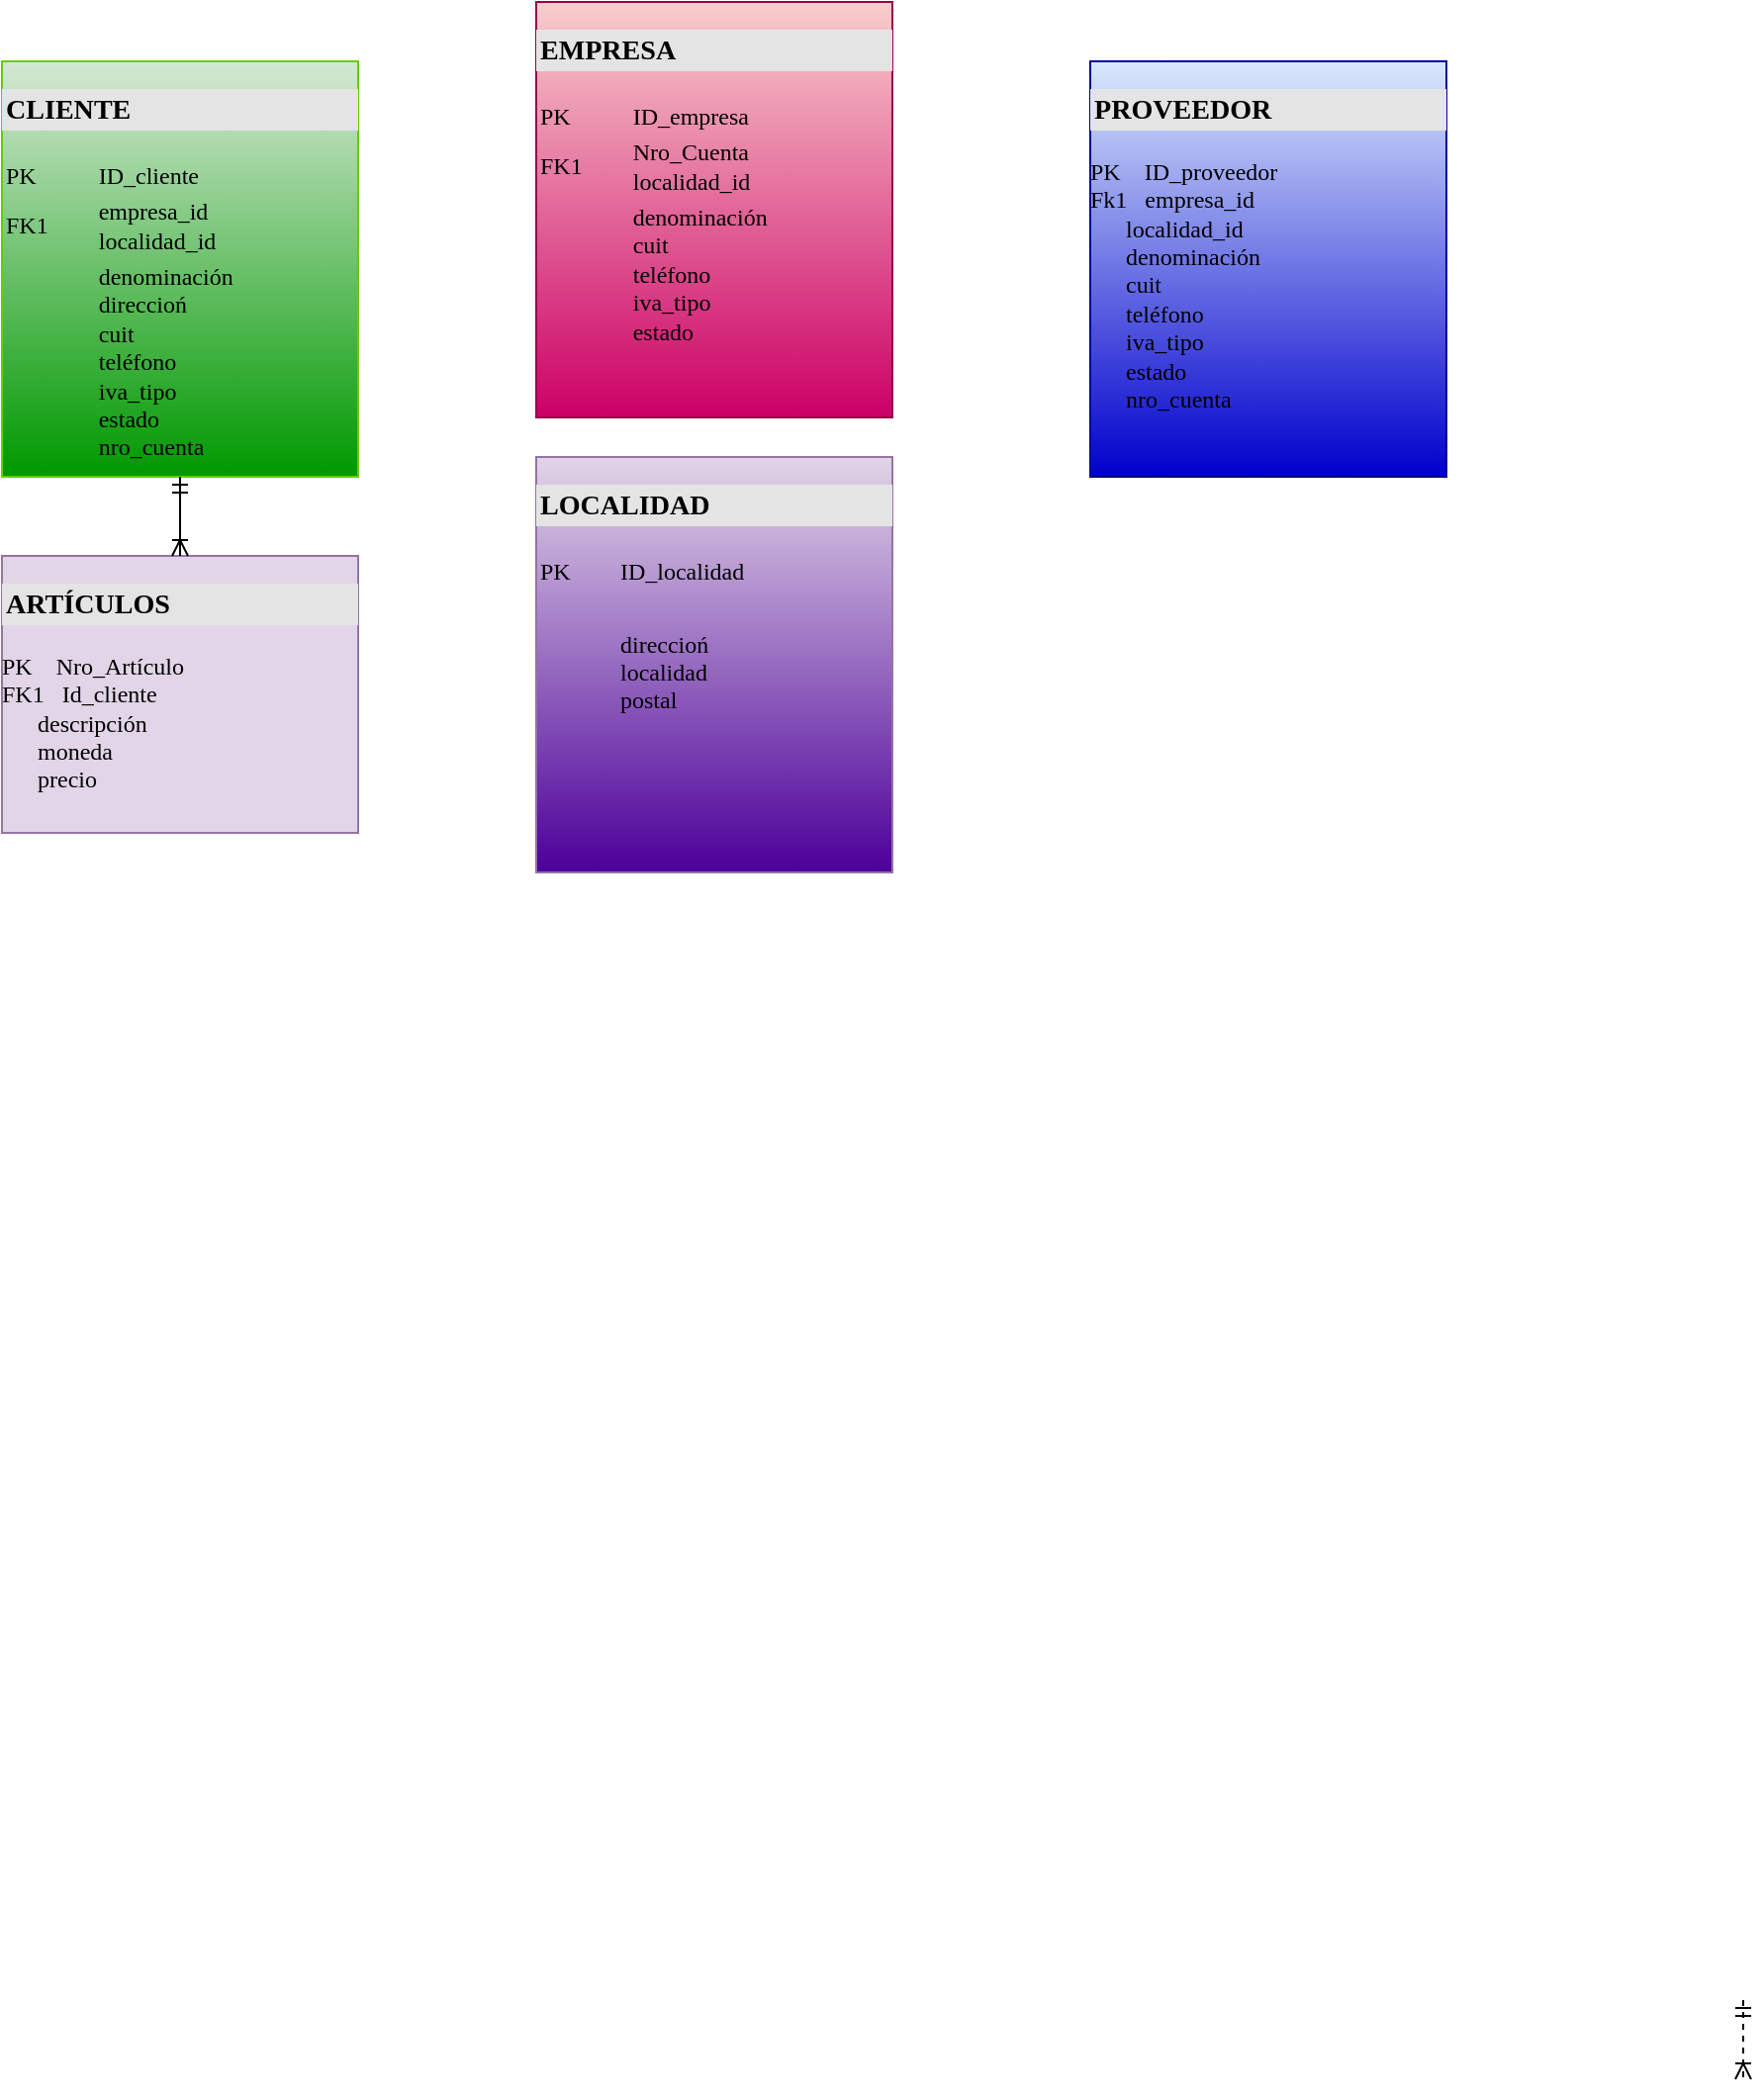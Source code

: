 <mxfile compressed="true" version="13.0.7" type="github"><diagram name="Page-1" id="2ca16b54-16f6-2749-3443-fa8db7711227"><mxGraphModel dx="921" dy="1349" grid="1" gridSize="10" guides="1" tooltips="1" connect="1" arrows="1" fold="1" page="1" pageScale="1" pageWidth="1100" pageHeight="850" background="#ffffff" math="0" shadow="0"><root><mxCell id="0"/><mxCell id="1" parent="0"/><mxCell id="2ed32ef02a7f4228-1" value="&lt;h3 style=&quot;box-sizing: border-box ; width: 100% ; background: #e4e4e4 ; padding: 2px&quot;&gt;CLIENTE&lt;/h3&gt;&lt;table style=&quot;width: 100% ; font-size: 1em&quot; cellpadding=&quot;2&quot; cellspacing=&quot;0&quot;&gt;&lt;tbody&gt;&lt;tr&gt;&lt;td&gt;PK&lt;/td&gt;&lt;td&gt;ID_cliente&lt;/td&gt;&lt;/tr&gt;&lt;tr&gt;&lt;td&gt;FK1&lt;/td&gt;&lt;td&gt;empresa_id&lt;br&gt;localidad_id&lt;/td&gt;&lt;/tr&gt;&lt;tr&gt;&lt;td&gt;&lt;/td&gt;&lt;td&gt;denominación&lt;br&gt;direccioń&lt;br&gt;cuit&lt;br&gt;teléfono&lt;br&gt;iva_tipo&lt;br&gt;estado&lt;br&gt;nro_cuenta&lt;/td&gt;&lt;/tr&gt;&lt;/tbody&gt;&lt;/table&gt;" style="verticalAlign=top;align=left;overflow=fill;html=1;rounded=0;shadow=0;comic=0;labelBackgroundColor=none;strokeWidth=1;fontFamily=Verdana;fontSize=12;fillColor=#d5e8d4;strokeColor=#66CC00;gradientColor=#009900;" parent="1" vertex="1"><mxGeometry x="40" y="-530" width="180" height="210" as="geometry"/></mxCell><mxCell id="2ed32ef02a7f4228-5" value="&lt;h3 style=&quot;box-sizing: border-box ; width: 100% ; background: #e4e4e4 ; padding: 2px&quot;&gt;ARTÍCULOS&lt;/h3&gt;&lt;div&gt;PK&amp;nbsp; &amp;nbsp; Nro_Artículo&lt;/div&gt;&lt;div&gt;FK1&amp;nbsp; &amp;nbsp;Id_cliente&lt;/div&gt;&lt;div&gt;&amp;nbsp; &amp;nbsp; &amp;nbsp; descripción&lt;/div&gt;&lt;div&gt;&amp;nbsp; &amp;nbsp; &amp;nbsp; moneda&lt;/div&gt;&lt;div&gt;&amp;nbsp; &amp;nbsp; &amp;nbsp; precio&lt;/div&gt;&lt;div&gt;&lt;br&gt;&lt;/div&gt;" style="verticalAlign=top;align=left;overflow=fill;html=1;rounded=0;shadow=0;comic=0;labelBackgroundColor=none;strokeWidth=1;fontFamily=Verdana;fontSize=12;fillColor=#e1d5e7;strokeColor=#9673a6;" parent="1" vertex="1"><mxGeometry x="40" y="-280" width="180" height="140" as="geometry"/></mxCell><mxCell id="2ed32ef02a7f4228-21" style="edgeStyle=orthogonalEdgeStyle;html=1;entryX=0.5;entryY=0;dashed=1;labelBackgroundColor=none;startArrow=ERmandOne;endArrow=ERoneToMany;fontFamily=Verdana;fontSize=12;align=left;" parent="1" edge="1"><mxGeometry relative="1" as="geometry"><mxPoint x="920" y="450" as="sourcePoint"/><mxPoint x="920" y="490" as="targetPoint"/></mxGeometry></mxCell><mxCell id="2ed32ef02a7f4228-13" value="" style="edgeStyle=orthogonalEdgeStyle;html=1;endArrow=ERoneToMany;startArrow=ERmandOne;labelBackgroundColor=none;fontFamily=Verdana;fontSize=12;align=left;exitX=0.5;exitY=1;entryX=0.5;entryY=0;" parent="1" source="2ed32ef02a7f4228-1" target="2ed32ef02a7f4228-5" edge="1"><mxGeometry width="100" height="100" relative="1" as="geometry"><mxPoint x="350" y="370" as="sourcePoint"/><mxPoint x="450" y="270" as="targetPoint"/></mxGeometry></mxCell><mxCell id="ZV4O5PD-A-WegFWPFPcF-2" value="&lt;h3 style=&quot;box-sizing: border-box ; width: 100% ; background: #e4e4e4 ; padding: 2px&quot;&gt;PROVEEDOR&lt;/h3&gt;&lt;div&gt;PK&amp;nbsp; &amp;nbsp; ID_proveedor&lt;/div&gt;&lt;div&gt;Fk1&amp;nbsp; &amp;nbsp;empresa_id&lt;/div&gt;&lt;div&gt;&amp;nbsp; &amp;nbsp; &amp;nbsp; localidad_id&lt;/div&gt;&lt;div&gt;&amp;nbsp; &amp;nbsp; &amp;nbsp; denominación&lt;/div&gt;&lt;div&gt;&amp;nbsp; &amp;nbsp; &amp;nbsp; cuit&lt;/div&gt;&lt;div&gt;&amp;nbsp; &amp;nbsp; &amp;nbsp; teléfono&lt;/div&gt;&lt;div&gt;&amp;nbsp; &amp;nbsp; &amp;nbsp; iva_tipo&lt;/div&gt;&lt;div&gt;&amp;nbsp; &amp;nbsp; &amp;nbsp; estado&lt;/div&gt;&lt;div&gt;&amp;nbsp; &amp;nbsp; &amp;nbsp; nro_cuenta&lt;/div&gt;&lt;div&gt;&amp;nbsp; &amp;nbsp;&amp;nbsp;&lt;/div&gt;" style="verticalAlign=top;align=left;overflow=fill;html=1;rounded=0;shadow=0;comic=0;labelBackgroundColor=none;strokeWidth=1;fontFamily=Verdana;fontSize=12;fillColor=#dae8fc;strokeColor=#000099;gradientColor=#0000CC;" parent="1" vertex="1"><mxGeometry x="590" y="-530" width="180" height="210" as="geometry"/></mxCell><mxCell id="0ysJ9MZEUjIN7OiDZ5ZN-1" value="&lt;h3 style=&quot;box-sizing: border-box ; width: 100% ; background: #e4e4e4 ; padding: 2px&quot;&gt;EMPRESA&lt;/h3&gt;&lt;table style=&quot;width: 100% ; font-size: 1em&quot; cellpadding=&quot;2&quot; cellspacing=&quot;0&quot;&gt;&lt;tbody&gt;&lt;tr&gt;&lt;td&gt;PK&lt;/td&gt;&lt;td&gt;ID_empresa&lt;/td&gt;&lt;/tr&gt;&lt;tr&gt;&lt;td&gt;FK1&lt;/td&gt;&lt;td&gt;Nro_Cuenta&lt;br&gt;localidad_id&lt;/td&gt;&lt;/tr&gt;&lt;tr&gt;&lt;td&gt;&lt;/td&gt;&lt;td&gt;denominación&lt;br&gt;cuit&lt;br&gt;teléfono&lt;br&gt;iva_tipo&lt;br&gt;estado&lt;/td&gt;&lt;/tr&gt;&lt;/tbody&gt;&lt;/table&gt;" style="verticalAlign=top;align=left;overflow=fill;html=1;rounded=0;shadow=0;comic=0;labelBackgroundColor=none;strokeWidth=1;fontFamily=Verdana;fontSize=12;fillColor=#f8cecc;strokeColor=#99004D;gradientColor=#CC0066;" parent="1" vertex="1"><mxGeometry x="310" y="-560" width="180" height="210" as="geometry"/></mxCell><mxCell id="0ysJ9MZEUjIN7OiDZ5ZN-2" value="&lt;h3 style=&quot;box-sizing: border-box ; width: 100% ; background: #e4e4e4 ; padding: 2px&quot;&gt;LOCALIDAD&lt;/h3&gt;&lt;table style=&quot;width: 100% ; font-size: 1em&quot; cellpadding=&quot;2&quot; cellspacing=&quot;0&quot;&gt;&lt;tbody&gt;&lt;tr&gt;&lt;td&gt;PK&lt;/td&gt;&lt;td&gt;ID_localidad&lt;/td&gt;&lt;/tr&gt;&lt;tr&gt;&lt;td&gt;&lt;br&gt;&lt;/td&gt;&lt;td&gt;&lt;br&gt;&lt;/td&gt;&lt;/tr&gt;&lt;tr&gt;&lt;td&gt;&lt;/td&gt;&lt;td&gt;direccioń&lt;br&gt;localidad&lt;br&gt;postal&lt;br&gt;&lt;/td&gt;&lt;/tr&gt;&lt;/tbody&gt;&lt;/table&gt;" style="verticalAlign=top;align=left;overflow=fill;html=1;rounded=0;shadow=0;comic=0;labelBackgroundColor=none;strokeWidth=1;fontFamily=Verdana;fontSize=12;fillColor=#e1d5e7;strokeColor=#9673a6;gradientColor=#4C0099;" parent="1" vertex="1"><mxGeometry x="310" y="-330" width="180" height="210" as="geometry"/></mxCell></root></mxGraphModel></diagram></mxfile>